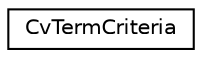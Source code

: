 digraph "Graphical Class Hierarchy"
{
 // LATEX_PDF_SIZE
  edge [fontname="Helvetica",fontsize="10",labelfontname="Helvetica",labelfontsize="10"];
  node [fontname="Helvetica",fontsize="10",shape=record];
  rankdir="LR";
  Node0 [label="CvTermCriteria",height=0.2,width=0.4,color="black", fillcolor="white", style="filled",URL="$struct_cv_term_criteria.html",tooltip=" "];
}
